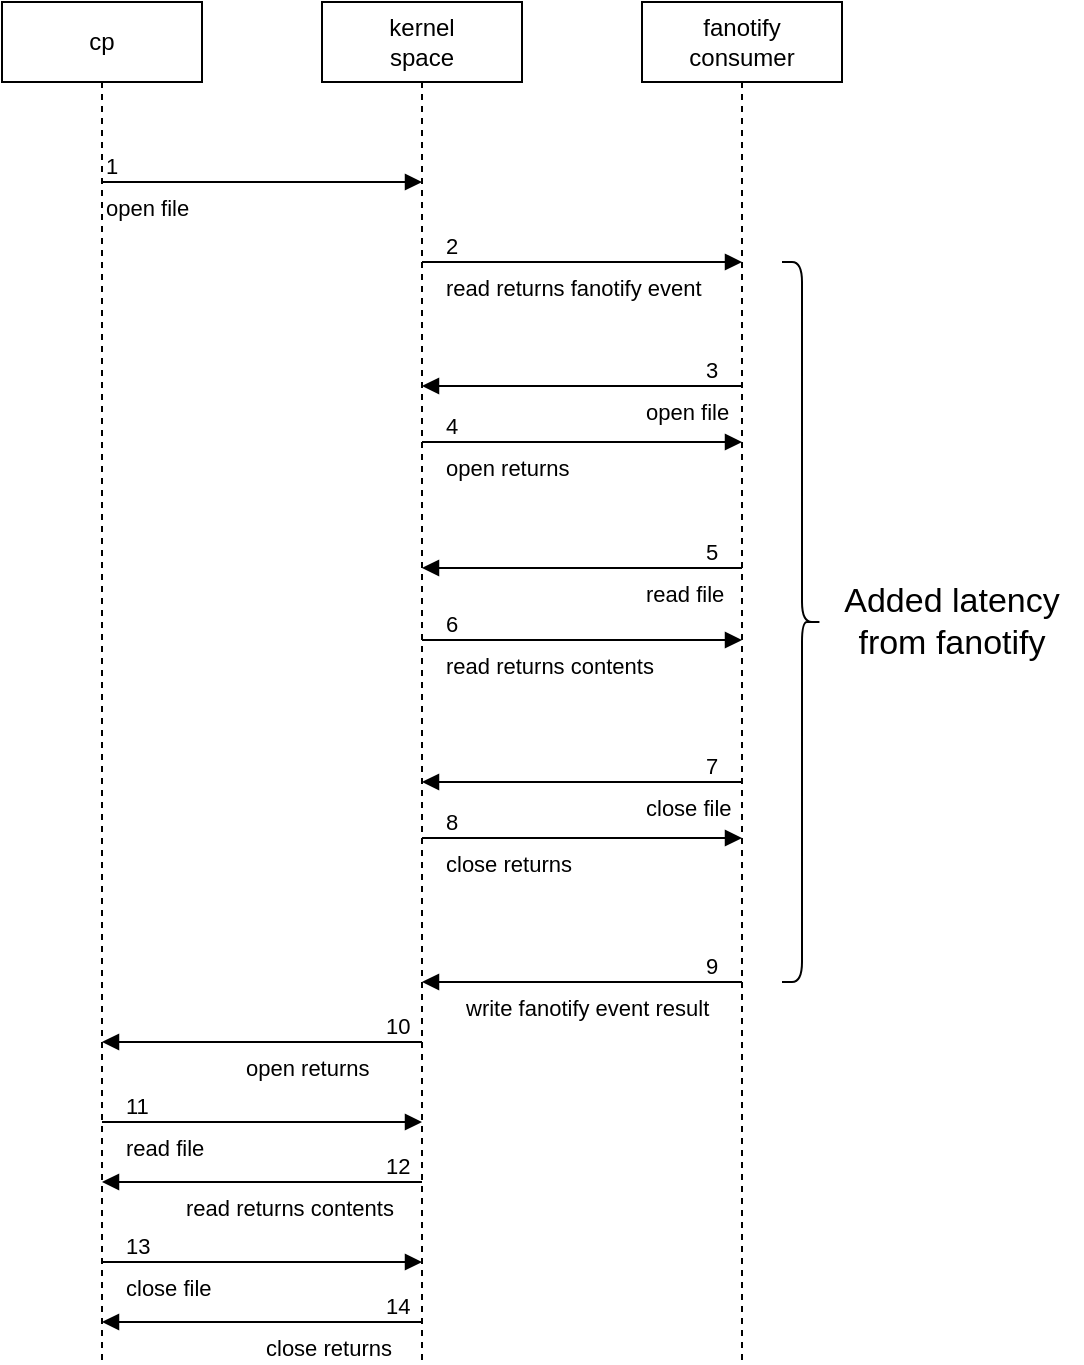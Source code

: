 <mxfile version="24.0.7" type="device">
  <diagram name="Page-1" id="PVIOvyoVLFjnrbzAQOPO">
    <mxGraphModel dx="1434" dy="741" grid="1" gridSize="10" guides="1" tooltips="1" connect="1" arrows="1" fold="1" page="1" pageScale="1" pageWidth="850" pageHeight="1100" math="0" shadow="0">
      <root>
        <mxCell id="0" />
        <mxCell id="1" parent="0" />
        <mxCell id="7_YwE2LTXsuDOiFw-Ji_-2" value="cp" style="shape=umlLifeline;perimeter=lifelinePerimeter;whiteSpace=wrap;html=1;container=1;dropTarget=0;collapsible=0;recursiveResize=0;outlineConnect=0;portConstraint=eastwest;newEdgeStyle={&quot;curved&quot;:0,&quot;rounded&quot;:0};" vertex="1" parent="1">
          <mxGeometry x="120" y="40" width="100" height="680" as="geometry" />
        </mxCell>
        <mxCell id="7_YwE2LTXsuDOiFw-Ji_-3" value="&lt;div&gt;kernel&lt;/div&gt;&lt;div&gt;space&lt;br&gt;&lt;/div&gt;" style="shape=umlLifeline;perimeter=lifelinePerimeter;whiteSpace=wrap;html=1;container=1;dropTarget=0;collapsible=0;recursiveResize=0;outlineConnect=0;portConstraint=eastwest;newEdgeStyle={&quot;curved&quot;:0,&quot;rounded&quot;:0};" vertex="1" parent="1">
          <mxGeometry x="280" y="40" width="100" height="680" as="geometry" />
        </mxCell>
        <mxCell id="7_YwE2LTXsuDOiFw-Ji_-4" value="&lt;div&gt;fanotify&lt;/div&gt;&lt;div&gt;consumer&lt;br&gt;&lt;/div&gt;" style="shape=umlLifeline;perimeter=lifelinePerimeter;whiteSpace=wrap;html=1;container=1;dropTarget=0;collapsible=0;recursiveResize=0;outlineConnect=0;portConstraint=eastwest;newEdgeStyle={&quot;curved&quot;:0,&quot;rounded&quot;:0};" vertex="1" parent="1">
          <mxGeometry x="440" y="40" width="100" height="680" as="geometry" />
        </mxCell>
        <mxCell id="7_YwE2LTXsuDOiFw-Ji_-25" value="open file" style="endArrow=block;endFill=1;html=1;edgeStyle=orthogonalEdgeStyle;align=left;verticalAlign=top;rounded=0;" edge="1" parent="1">
          <mxGeometry x="-1" relative="1" as="geometry">
            <mxPoint x="170" y="130" as="sourcePoint" />
            <mxPoint x="330" y="130" as="targetPoint" />
          </mxGeometry>
        </mxCell>
        <mxCell id="7_YwE2LTXsuDOiFw-Ji_-26" value="1" style="edgeLabel;resizable=0;html=1;align=left;verticalAlign=bottom;" connectable="0" vertex="1" parent="7_YwE2LTXsuDOiFw-Ji_-25">
          <mxGeometry x="-1" relative="1" as="geometry" />
        </mxCell>
        <mxCell id="7_YwE2LTXsuDOiFw-Ji_-28" value="open returns" style="endArrow=block;endFill=1;html=1;edgeStyle=orthogonalEdgeStyle;align=left;verticalAlign=top;rounded=0;" edge="1" parent="1">
          <mxGeometry x="-0.875" relative="1" as="geometry">
            <mxPoint x="330" y="260" as="sourcePoint" />
            <mxPoint x="490" y="260" as="targetPoint" />
            <mxPoint as="offset" />
          </mxGeometry>
        </mxCell>
        <mxCell id="7_YwE2LTXsuDOiFw-Ji_-29" value="4" style="edgeLabel;resizable=0;html=1;align=left;verticalAlign=bottom;" connectable="0" vertex="1" parent="7_YwE2LTXsuDOiFw-Ji_-28">
          <mxGeometry x="-1" relative="1" as="geometry">
            <mxPoint x="10" as="offset" />
          </mxGeometry>
        </mxCell>
        <mxCell id="7_YwE2LTXsuDOiFw-Ji_-31" value="open file" style="endArrow=block;endFill=1;html=1;edgeStyle=orthogonalEdgeStyle;align=left;verticalAlign=top;rounded=0;" edge="1" parent="1">
          <mxGeometry x="-0.375" relative="1" as="geometry">
            <mxPoint x="490" y="232" as="sourcePoint" />
            <mxPoint x="330" y="232" as="targetPoint" />
            <mxPoint as="offset" />
          </mxGeometry>
        </mxCell>
        <mxCell id="7_YwE2LTXsuDOiFw-Ji_-32" value="3" style="edgeLabel;resizable=0;html=1;align=left;verticalAlign=bottom;" connectable="0" vertex="1" parent="7_YwE2LTXsuDOiFw-Ji_-31">
          <mxGeometry x="-1" relative="1" as="geometry">
            <mxPoint x="-20" as="offset" />
          </mxGeometry>
        </mxCell>
        <mxCell id="7_YwE2LTXsuDOiFw-Ji_-35" value="read returns fanotify event" style="endArrow=block;endFill=1;html=1;edgeStyle=orthogonalEdgeStyle;align=left;verticalAlign=top;rounded=0;" edge="1" parent="1">
          <mxGeometry x="-0.875" relative="1" as="geometry">
            <mxPoint x="330" y="170" as="sourcePoint" />
            <mxPoint x="490" y="170" as="targetPoint" />
            <mxPoint as="offset" />
          </mxGeometry>
        </mxCell>
        <mxCell id="7_YwE2LTXsuDOiFw-Ji_-36" value="2" style="edgeLabel;resizable=0;html=1;align=left;verticalAlign=bottom;" connectable="0" vertex="1" parent="7_YwE2LTXsuDOiFw-Ji_-35">
          <mxGeometry x="-1" relative="1" as="geometry">
            <mxPoint x="10" as="offset" />
          </mxGeometry>
        </mxCell>
        <mxCell id="7_YwE2LTXsuDOiFw-Ji_-37" value="read file" style="endArrow=block;endFill=1;html=1;edgeStyle=orthogonalEdgeStyle;align=left;verticalAlign=top;rounded=0;" edge="1" parent="1">
          <mxGeometry x="-0.375" relative="1" as="geometry">
            <mxPoint x="490" y="323" as="sourcePoint" />
            <mxPoint x="330" y="323" as="targetPoint" />
            <mxPoint as="offset" />
          </mxGeometry>
        </mxCell>
        <mxCell id="7_YwE2LTXsuDOiFw-Ji_-38" value="5" style="edgeLabel;resizable=0;html=1;align=left;verticalAlign=bottom;" connectable="0" vertex="1" parent="7_YwE2LTXsuDOiFw-Ji_-37">
          <mxGeometry x="-1" relative="1" as="geometry">
            <mxPoint x="-20" as="offset" />
          </mxGeometry>
        </mxCell>
        <mxCell id="7_YwE2LTXsuDOiFw-Ji_-39" value="read returns contents" style="endArrow=block;endFill=1;html=1;edgeStyle=orthogonalEdgeStyle;align=left;verticalAlign=top;rounded=0;" edge="1" parent="1">
          <mxGeometry x="-0.875" relative="1" as="geometry">
            <mxPoint x="330" y="359" as="sourcePoint" />
            <mxPoint x="490" y="359" as="targetPoint" />
            <mxPoint as="offset" />
          </mxGeometry>
        </mxCell>
        <mxCell id="7_YwE2LTXsuDOiFw-Ji_-40" value="6" style="edgeLabel;resizable=0;html=1;align=left;verticalAlign=bottom;" connectable="0" vertex="1" parent="7_YwE2LTXsuDOiFw-Ji_-39">
          <mxGeometry x="-1" relative="1" as="geometry">
            <mxPoint x="10" as="offset" />
          </mxGeometry>
        </mxCell>
        <mxCell id="7_YwE2LTXsuDOiFw-Ji_-41" value="close returns" style="endArrow=block;endFill=1;html=1;edgeStyle=orthogonalEdgeStyle;align=left;verticalAlign=top;rounded=0;" edge="1" parent="1">
          <mxGeometry x="-0.875" relative="1" as="geometry">
            <mxPoint x="330" y="458" as="sourcePoint" />
            <mxPoint x="490" y="458" as="targetPoint" />
            <mxPoint as="offset" />
          </mxGeometry>
        </mxCell>
        <mxCell id="7_YwE2LTXsuDOiFw-Ji_-42" value="8" style="edgeLabel;resizable=0;html=1;align=left;verticalAlign=bottom;" connectable="0" vertex="1" parent="7_YwE2LTXsuDOiFw-Ji_-41">
          <mxGeometry x="-1" relative="1" as="geometry">
            <mxPoint x="10" as="offset" />
          </mxGeometry>
        </mxCell>
        <mxCell id="7_YwE2LTXsuDOiFw-Ji_-43" value="close file" style="endArrow=block;endFill=1;html=1;edgeStyle=orthogonalEdgeStyle;align=left;verticalAlign=top;rounded=0;" edge="1" parent="1">
          <mxGeometry x="-0.375" relative="1" as="geometry">
            <mxPoint x="490" y="430" as="sourcePoint" />
            <mxPoint x="330" y="430" as="targetPoint" />
            <mxPoint as="offset" />
          </mxGeometry>
        </mxCell>
        <mxCell id="7_YwE2LTXsuDOiFw-Ji_-44" value="7" style="edgeLabel;resizable=0;html=1;align=left;verticalAlign=bottom;" connectable="0" vertex="1" parent="7_YwE2LTXsuDOiFw-Ji_-43">
          <mxGeometry x="-1" relative="1" as="geometry">
            <mxPoint x="-20" as="offset" />
          </mxGeometry>
        </mxCell>
        <mxCell id="7_YwE2LTXsuDOiFw-Ji_-45" value="write fanotify event result" style="endArrow=block;endFill=1;html=1;edgeStyle=orthogonalEdgeStyle;align=left;verticalAlign=top;rounded=0;" edge="1" parent="1">
          <mxGeometry x="0.75" relative="1" as="geometry">
            <mxPoint x="490" y="530" as="sourcePoint" />
            <mxPoint x="330" y="530" as="targetPoint" />
            <mxPoint as="offset" />
          </mxGeometry>
        </mxCell>
        <mxCell id="7_YwE2LTXsuDOiFw-Ji_-46" value="9" style="edgeLabel;resizable=0;html=1;align=left;verticalAlign=bottom;" connectable="0" vertex="1" parent="7_YwE2LTXsuDOiFw-Ji_-45">
          <mxGeometry x="-1" relative="1" as="geometry">
            <mxPoint x="-20" as="offset" />
          </mxGeometry>
        </mxCell>
        <mxCell id="7_YwE2LTXsuDOiFw-Ji_-47" value="open returns" style="endArrow=block;endFill=1;html=1;edgeStyle=orthogonalEdgeStyle;align=left;verticalAlign=top;rounded=0;" edge="1" parent="1">
          <mxGeometry x="0.125" relative="1" as="geometry">
            <mxPoint x="330" y="560" as="sourcePoint" />
            <mxPoint x="170" y="560" as="targetPoint" />
            <mxPoint as="offset" />
          </mxGeometry>
        </mxCell>
        <mxCell id="7_YwE2LTXsuDOiFw-Ji_-48" value="10" style="edgeLabel;resizable=0;html=1;align=left;verticalAlign=bottom;" connectable="0" vertex="1" parent="7_YwE2LTXsuDOiFw-Ji_-47">
          <mxGeometry x="-1" relative="1" as="geometry">
            <mxPoint x="-20" as="offset" />
          </mxGeometry>
        </mxCell>
        <mxCell id="7_YwE2LTXsuDOiFw-Ji_-49" value="read file" style="endArrow=block;endFill=1;html=1;edgeStyle=orthogonalEdgeStyle;align=left;verticalAlign=top;rounded=0;" edge="1" parent="1">
          <mxGeometry x="-0.875" relative="1" as="geometry">
            <mxPoint x="170" y="600" as="sourcePoint" />
            <mxPoint x="330" y="600" as="targetPoint" />
            <mxPoint as="offset" />
          </mxGeometry>
        </mxCell>
        <mxCell id="7_YwE2LTXsuDOiFw-Ji_-50" value="11" style="edgeLabel;resizable=0;html=1;align=left;verticalAlign=bottom;" connectable="0" vertex="1" parent="7_YwE2LTXsuDOiFw-Ji_-49">
          <mxGeometry x="-1" relative="1" as="geometry">
            <mxPoint x="10" as="offset" />
          </mxGeometry>
        </mxCell>
        <mxCell id="7_YwE2LTXsuDOiFw-Ji_-52" value="read returns contents" style="endArrow=block;endFill=1;html=1;edgeStyle=orthogonalEdgeStyle;align=left;verticalAlign=top;rounded=0;" edge="1" parent="1">
          <mxGeometry x="0.5" relative="1" as="geometry">
            <mxPoint x="330" y="630" as="sourcePoint" />
            <mxPoint x="170" y="630" as="targetPoint" />
            <mxPoint as="offset" />
          </mxGeometry>
        </mxCell>
        <mxCell id="7_YwE2LTXsuDOiFw-Ji_-53" value="12" style="edgeLabel;resizable=0;html=1;align=left;verticalAlign=bottom;" connectable="0" vertex="1" parent="7_YwE2LTXsuDOiFw-Ji_-52">
          <mxGeometry x="-1" relative="1" as="geometry">
            <mxPoint x="-20" as="offset" />
          </mxGeometry>
        </mxCell>
        <mxCell id="7_YwE2LTXsuDOiFw-Ji_-54" value="close file" style="endArrow=block;endFill=1;html=1;edgeStyle=orthogonalEdgeStyle;align=left;verticalAlign=top;rounded=0;" edge="1" parent="1">
          <mxGeometry x="-0.875" relative="1" as="geometry">
            <mxPoint x="170" y="670" as="sourcePoint" />
            <mxPoint x="330" y="670" as="targetPoint" />
            <mxPoint as="offset" />
          </mxGeometry>
        </mxCell>
        <mxCell id="7_YwE2LTXsuDOiFw-Ji_-55" value="13" style="edgeLabel;resizable=0;html=1;align=left;verticalAlign=bottom;" connectable="0" vertex="1" parent="7_YwE2LTXsuDOiFw-Ji_-54">
          <mxGeometry x="-1" relative="1" as="geometry">
            <mxPoint x="10" as="offset" />
          </mxGeometry>
        </mxCell>
        <mxCell id="7_YwE2LTXsuDOiFw-Ji_-56" value="close returns" style="endArrow=block;endFill=1;html=1;edgeStyle=orthogonalEdgeStyle;align=left;verticalAlign=top;rounded=0;" edge="1" parent="1">
          <mxGeometry relative="1" as="geometry">
            <mxPoint x="330" y="700" as="sourcePoint" />
            <mxPoint x="170" y="700" as="targetPoint" />
            <mxPoint as="offset" />
          </mxGeometry>
        </mxCell>
        <mxCell id="7_YwE2LTXsuDOiFw-Ji_-57" value="14" style="edgeLabel;resizable=0;html=1;align=left;verticalAlign=bottom;" connectable="0" vertex="1" parent="7_YwE2LTXsuDOiFw-Ji_-56">
          <mxGeometry x="-1" relative="1" as="geometry">
            <mxPoint x="-20" as="offset" />
          </mxGeometry>
        </mxCell>
        <mxCell id="7_YwE2LTXsuDOiFw-Ji_-60" value="" style="shape=curlyBracket;whiteSpace=wrap;html=1;rounded=1;flipH=1;labelPosition=right;verticalLabelPosition=middle;align=left;verticalAlign=middle;" vertex="1" parent="1">
          <mxGeometry x="510" y="170" width="20" height="360" as="geometry" />
        </mxCell>
        <mxCell id="7_YwE2LTXsuDOiFw-Ji_-62" value="&lt;font style=&quot;font-size: 17px;&quot;&gt;Added latency from fanotify&lt;/font&gt;" style="text;strokeColor=none;align=center;fillColor=none;html=1;verticalAlign=middle;whiteSpace=wrap;rounded=0;" vertex="1" parent="1">
          <mxGeometry x="530" y="317.5" width="130" height="65" as="geometry" />
        </mxCell>
      </root>
    </mxGraphModel>
  </diagram>
</mxfile>
